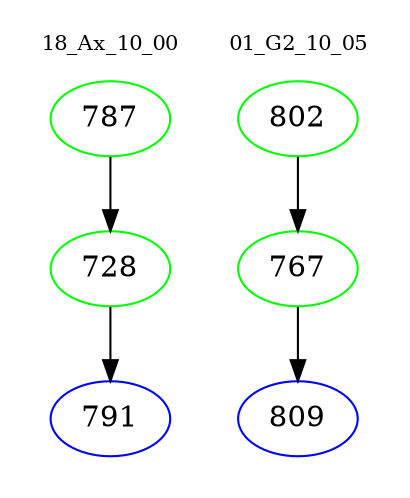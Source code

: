 digraph{
subgraph cluster_0 {
color = white
label = "18_Ax_10_00";
fontsize=10;
T0_787 [label="787", color="green"]
T0_787 -> T0_728 [color="black"]
T0_728 [label="728", color="green"]
T0_728 -> T0_791 [color="black"]
T0_791 [label="791", color="blue"]
}
subgraph cluster_1 {
color = white
label = "01_G2_10_05";
fontsize=10;
T1_802 [label="802", color="green"]
T1_802 -> T1_767 [color="black"]
T1_767 [label="767", color="green"]
T1_767 -> T1_809 [color="black"]
T1_809 [label="809", color="blue"]
}
}
